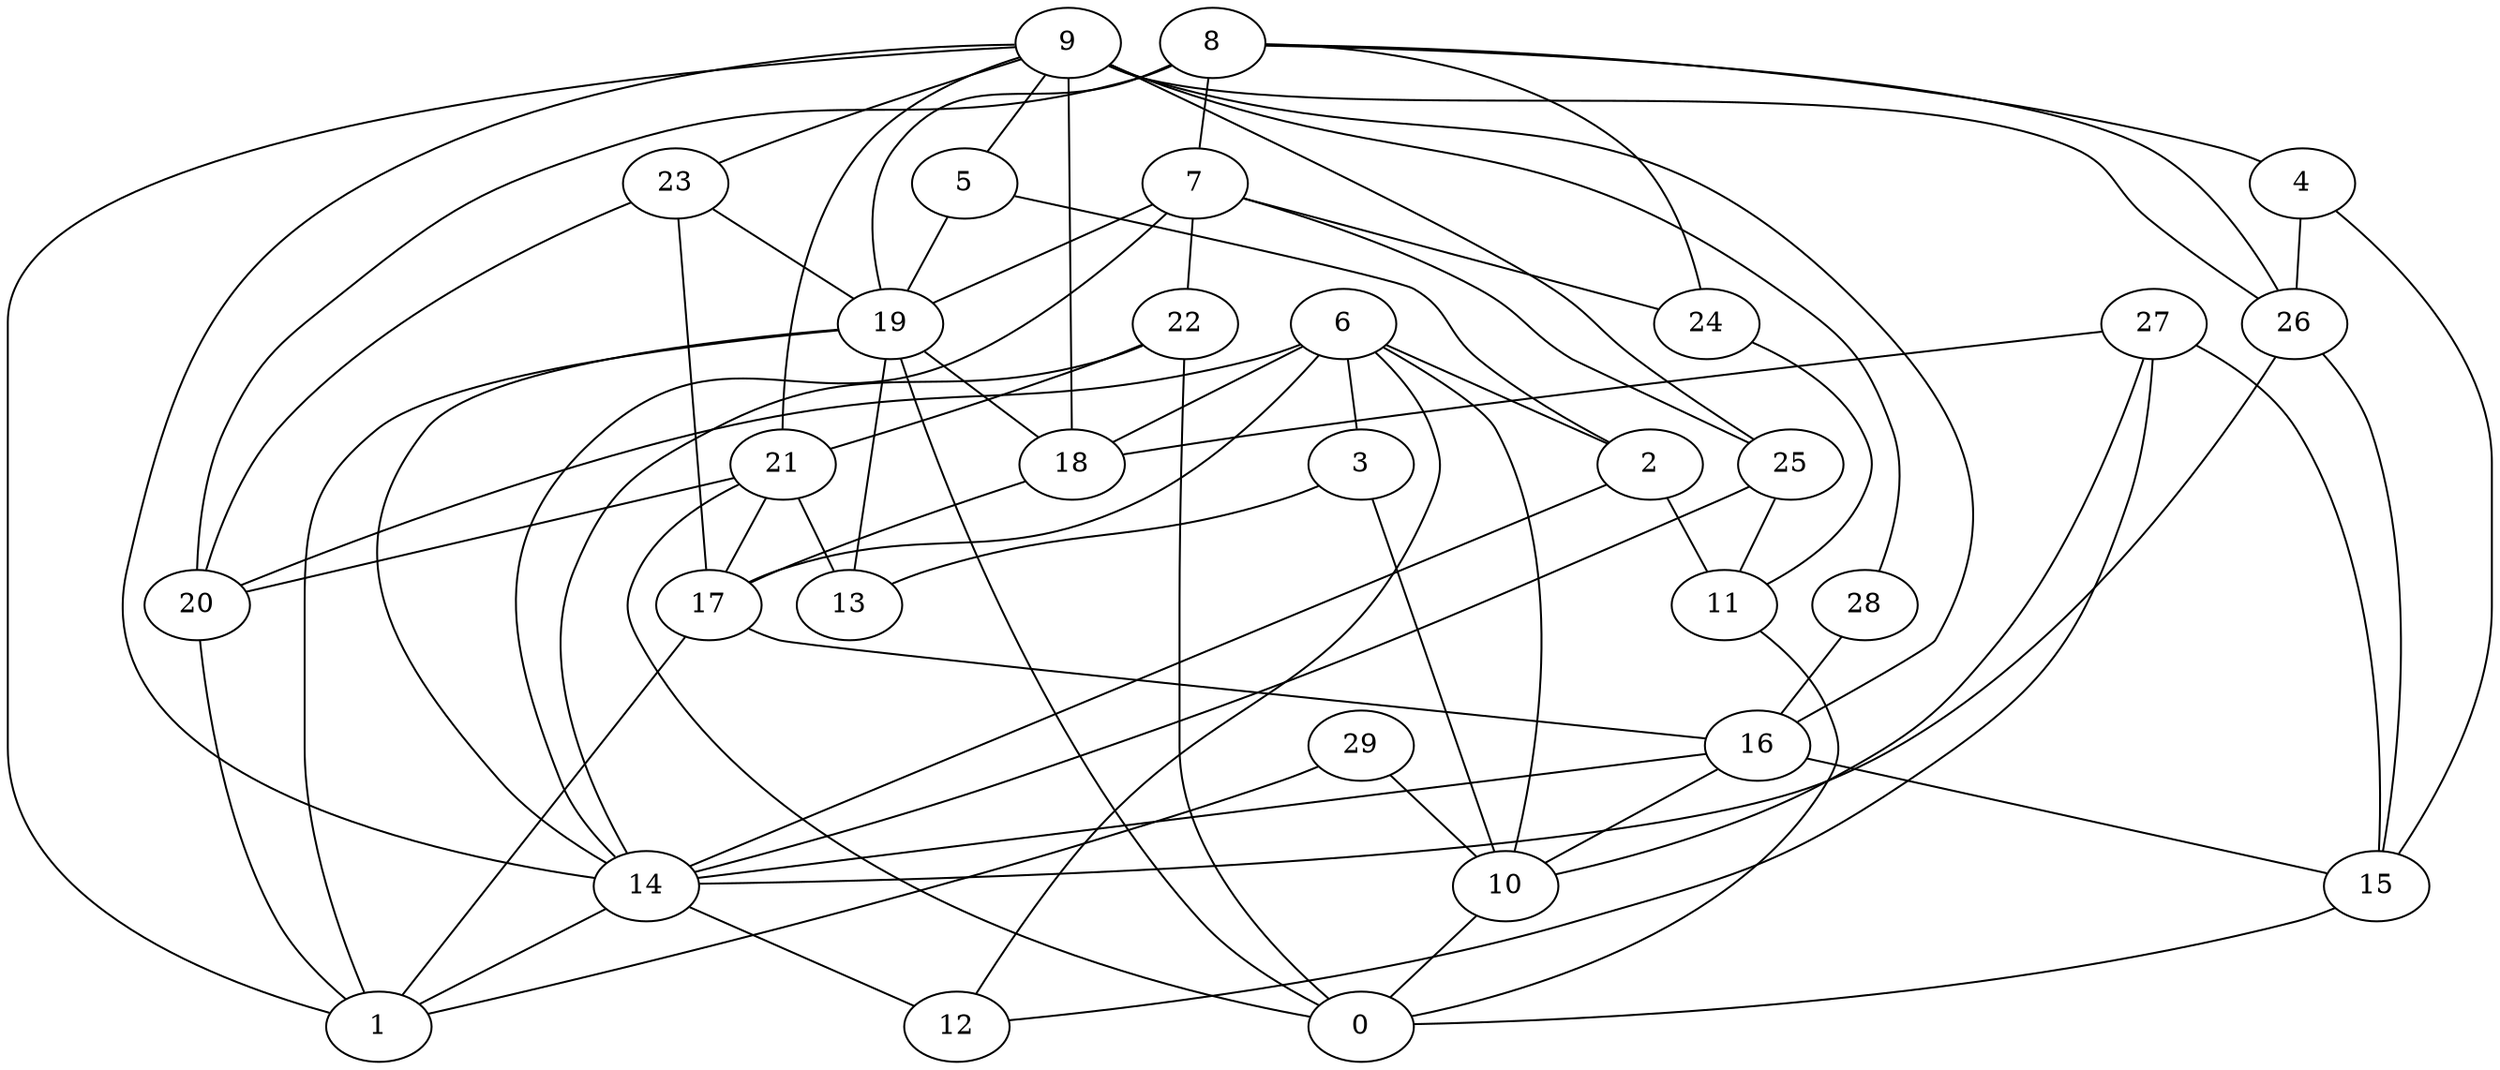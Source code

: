 digraph GG_graph {

subgraph G_graph {
edge [color = black]
"6" -> "12" [dir = none]
"3" -> "10" [dir = none]
"16" -> "14" [dir = none]
"16" -> "10" [dir = none]
"9" -> "21" [dir = none]
"9" -> "28" [dir = none]
"9" -> "16" [dir = none]
"9" -> "23" [dir = none]
"22" -> "0" [dir = none]
"29" -> "10" [dir = none]
"27" -> "18" [dir = none]
"27" -> "10" [dir = none]
"14" -> "12" [dir = none]
"14" -> "1" [dir = none]
"26" -> "15" [dir = none]
"17" -> "1" [dir = none]
"23" -> "19" [dir = none]
"23" -> "20" [dir = none]
"11" -> "0" [dir = none]
"8" -> "26" [dir = none]
"8" -> "7" [dir = none]
"8" -> "4" [dir = none]
"8" -> "20" [dir = none]
"25" -> "11" [dir = none]
"25" -> "14" [dir = none]
"2" -> "11" [dir = none]
"19" -> "13" [dir = none]
"5" -> "2" [dir = none]
"24" -> "11" [dir = none]
"9" -> "1" [dir = none]
"22" -> "14" [dir = none]
"18" -> "17" [dir = none]
"6" -> "3" [dir = none]
"7" -> "25" [dir = none]
"6" -> "20" [dir = none]
"8" -> "19" [dir = none]
"7" -> "19" [dir = none]
"6" -> "10" [dir = none]
"7" -> "24" [dir = none]
"9" -> "25" [dir = none]
"23" -> "17" [dir = none]
"19" -> "14" [dir = none]
"2" -> "14" [dir = none]
"7" -> "22" [dir = none]
"26" -> "14" [dir = none]
"21" -> "13" [dir = none]
"10" -> "0" [dir = none]
"21" -> "0" [dir = none]
"6" -> "17" [dir = none]
"16" -> "15" [dir = none]
"4" -> "15" [dir = none]
"21" -> "17" [dir = none]
"27" -> "15" [dir = none]
"27" -> "12" [dir = none]
"9" -> "5" [dir = none]
"5" -> "19" [dir = none]
"9" -> "14" [dir = none]
"9" -> "26" [dir = none]
"9" -> "18" [dir = none]
"8" -> "24" [dir = none]
"19" -> "18" [dir = none]
"3" -> "13" [dir = none]
"7" -> "14" [dir = none]
"17" -> "16" [dir = none]
"4" -> "26" [dir = none]
"29" -> "1" [dir = none]
"22" -> "21" [dir = none]
"19" -> "0" [dir = none]
"19" -> "1" [dir = none]
"15" -> "0" [dir = none]
"20" -> "1" [dir = none]
"6" -> "18" [dir = none]
"28" -> "16" [dir = none]
"6" -> "2" [dir = none]
"21" -> "20" [dir = none]
}

}
